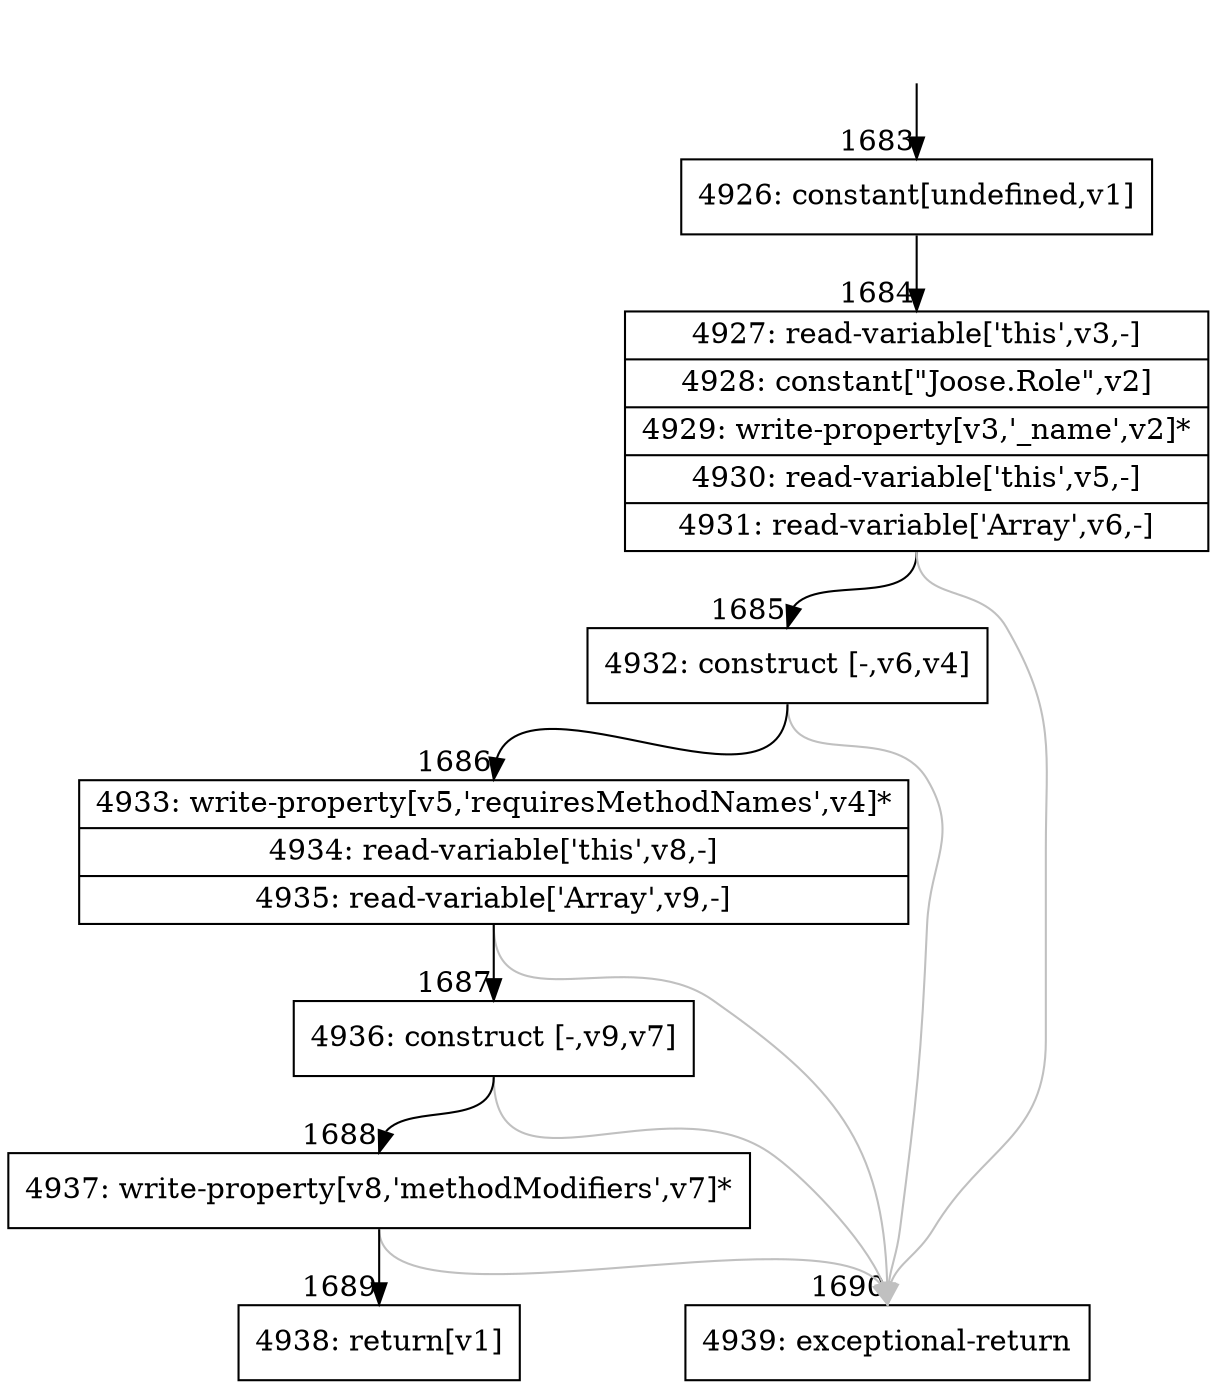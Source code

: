 digraph {
rankdir="TD"
BB_entry201[shape=none,label=""];
BB_entry201 -> BB1683 [tailport=s, headport=n, headlabel="    1683"]
BB1683 [shape=record label="{4926: constant[undefined,v1]}" ] 
BB1683 -> BB1684 [tailport=s, headport=n, headlabel="      1684"]
BB1684 [shape=record label="{4927: read-variable['this',v3,-]|4928: constant[\"Joose.Role\",v2]|4929: write-property[v3,'_name',v2]*|4930: read-variable['this',v5,-]|4931: read-variable['Array',v6,-]}" ] 
BB1684 -> BB1685 [tailport=s, headport=n, headlabel="      1685"]
BB1684 -> BB1690 [tailport=s, headport=n, color=gray, headlabel="      1690"]
BB1685 [shape=record label="{4932: construct [-,v6,v4]}" ] 
BB1685 -> BB1686 [tailport=s, headport=n, headlabel="      1686"]
BB1685 -> BB1690 [tailport=s, headport=n, color=gray]
BB1686 [shape=record label="{4933: write-property[v5,'requiresMethodNames',v4]*|4934: read-variable['this',v8,-]|4935: read-variable['Array',v9,-]}" ] 
BB1686 -> BB1687 [tailport=s, headport=n, headlabel="      1687"]
BB1686 -> BB1690 [tailport=s, headport=n, color=gray]
BB1687 [shape=record label="{4936: construct [-,v9,v7]}" ] 
BB1687 -> BB1688 [tailport=s, headport=n, headlabel="      1688"]
BB1687 -> BB1690 [tailport=s, headport=n, color=gray]
BB1688 [shape=record label="{4937: write-property[v8,'methodModifiers',v7]*}" ] 
BB1688 -> BB1689 [tailport=s, headport=n, headlabel="      1689"]
BB1688 -> BB1690 [tailport=s, headport=n, color=gray]
BB1689 [shape=record label="{4938: return[v1]}" ] 
BB1690 [shape=record label="{4939: exceptional-return}" ] 
//#$~ 1948
}
